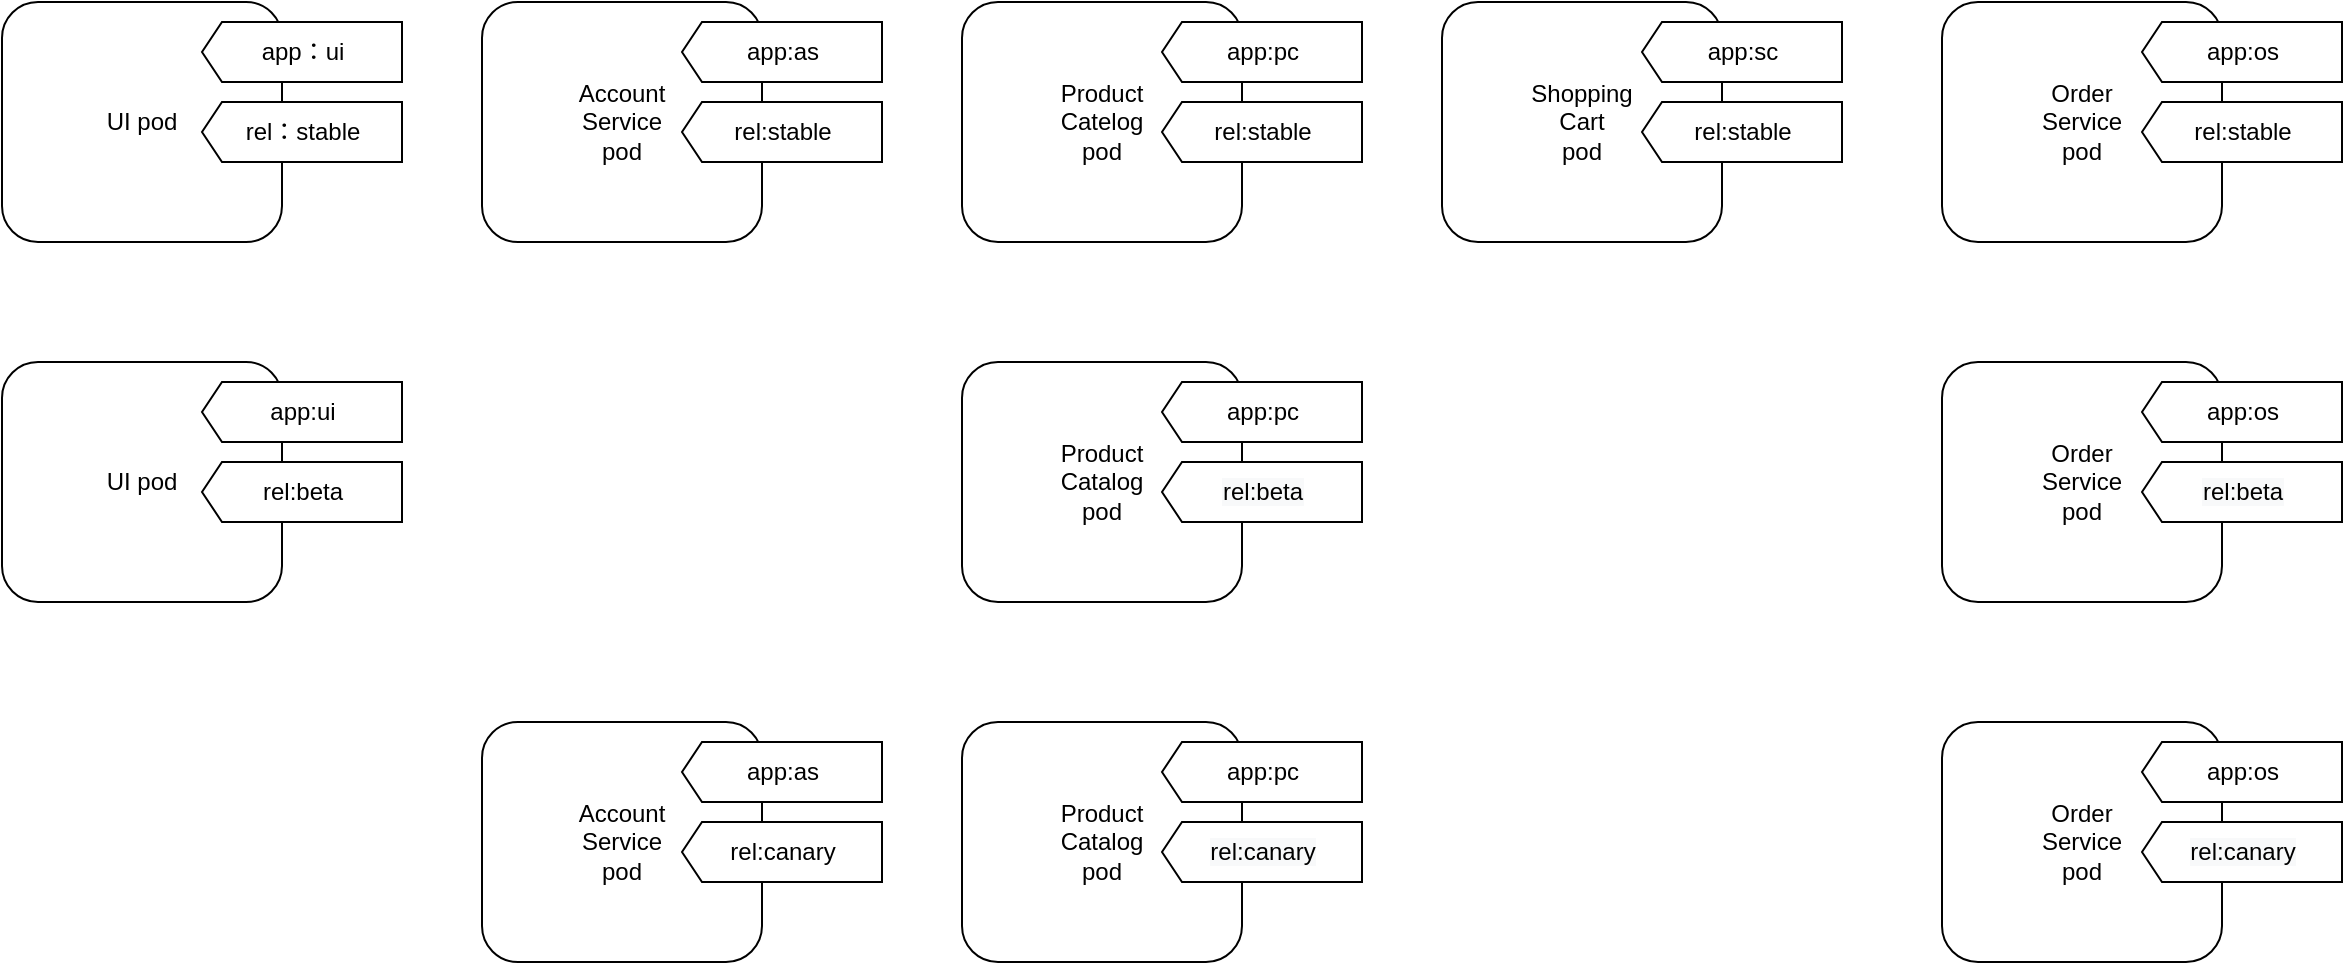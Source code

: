 <mxfile version="12.6.5" type="device"><diagram id="p9bfUi6wRrIsZZq0TQuh" name="Page-1"><mxGraphModel dx="1024" dy="592" grid="1" gridSize="10" guides="1" tooltips="1" connect="1" arrows="1" fold="1" page="1" pageScale="1" pageWidth="2339" pageHeight="3300" math="0" shadow="0"><root><mxCell id="0"/><mxCell id="1" parent="0"/><mxCell id="2eM-Hzi1xkWuRnquWYu5-1" value="UI pod" style="rounded=1;whiteSpace=wrap;html=1;" vertex="1" parent="1"><mxGeometry x="130" y="90" width="140" height="120" as="geometry"/></mxCell><mxCell id="2eM-Hzi1xkWuRnquWYu5-2" value="app：ui" style="html=1;shadow=0;dashed=0;align=center;verticalAlign=middle;shape=mxgraph.arrows2.arrow;dy=0;dx=10;notch=0;rotation=0;direction=west;" vertex="1" parent="1"><mxGeometry x="230" y="100" width="100" height="30" as="geometry"/></mxCell><mxCell id="2eM-Hzi1xkWuRnquWYu5-3" value="rel：stable" style="shadow=0;dashed=0;align=center;verticalAlign=middle;shape=mxgraph.arrows2.arrow;dy=0;dx=10;notch=0;rotation=0;gradientColor=none;gradientDirection=south;html=1;horizontal=1;direction=west;" vertex="1" parent="1"><mxGeometry x="230" y="140" width="100" height="30" as="geometry"/></mxCell><mxCell id="2eM-Hzi1xkWuRnquWYu5-4" value="Account&lt;br&gt;Service&lt;br&gt;pod" style="rounded=1;whiteSpace=wrap;html=1;" vertex="1" parent="1"><mxGeometry x="370" y="90" width="140" height="120" as="geometry"/></mxCell><mxCell id="2eM-Hzi1xkWuRnquWYu5-5" value="app:as" style="html=1;shadow=0;dashed=0;align=center;verticalAlign=middle;shape=mxgraph.arrows2.arrow;dy=0;dx=10;notch=0;rotation=0;direction=west;" vertex="1" parent="1"><mxGeometry x="470" y="100" width="100" height="30" as="geometry"/></mxCell><mxCell id="2eM-Hzi1xkWuRnquWYu5-6" value="rel:stable" style="html=1;shadow=0;dashed=0;align=center;verticalAlign=middle;shape=mxgraph.arrows2.arrow;dy=0;dx=10;notch=0;rotation=0;direction=west;" vertex="1" parent="1"><mxGeometry x="470" y="140" width="100" height="30" as="geometry"/></mxCell><mxCell id="2eM-Hzi1xkWuRnquWYu5-7" value="Product&lt;br&gt;Catelog&lt;br&gt;pod" style="rounded=1;whiteSpace=wrap;html=1;" vertex="1" parent="1"><mxGeometry x="610" y="90" width="140" height="120" as="geometry"/></mxCell><mxCell id="2eM-Hzi1xkWuRnquWYu5-8" value="app:pc" style="html=1;shadow=0;dashed=0;align=center;verticalAlign=middle;shape=mxgraph.arrows2.arrow;dy=0;dx=10;notch=0;rotation=0;direction=west;" vertex="1" parent="1"><mxGeometry x="710" y="100" width="100" height="30" as="geometry"/></mxCell><mxCell id="2eM-Hzi1xkWuRnquWYu5-9" value="rel:stable" style="html=1;shadow=0;dashed=0;align=center;verticalAlign=middle;shape=mxgraph.arrows2.arrow;dy=0;dx=10;notch=0;rotation=0;direction=west;" vertex="1" parent="1"><mxGeometry x="710" y="140" width="100" height="30" as="geometry"/></mxCell><mxCell id="2eM-Hzi1xkWuRnquWYu5-10" value="Shopping&lt;br&gt;Cart&lt;br&gt;pod" style="rounded=1;whiteSpace=wrap;html=1;" vertex="1" parent="1"><mxGeometry x="850" y="90" width="140" height="120" as="geometry"/></mxCell><mxCell id="2eM-Hzi1xkWuRnquWYu5-11" value="app:sc" style="html=1;shadow=0;dashed=0;align=center;verticalAlign=middle;shape=mxgraph.arrows2.arrow;dy=0;dx=10;notch=0;rotation=0;direction=west;" vertex="1" parent="1"><mxGeometry x="950" y="100" width="100" height="30" as="geometry"/></mxCell><mxCell id="2eM-Hzi1xkWuRnquWYu5-12" value="rel:stable" style="html=1;shadow=0;dashed=0;align=center;verticalAlign=middle;shape=mxgraph.arrows2.arrow;dy=0;dx=10;notch=0;rotation=0;direction=west;" vertex="1" parent="1"><mxGeometry x="950" y="140" width="100" height="30" as="geometry"/></mxCell><mxCell id="2eM-Hzi1xkWuRnquWYu5-13" value="Order&lt;br&gt;Service&lt;br&gt;pod" style="rounded=1;whiteSpace=wrap;html=1;" vertex="1" parent="1"><mxGeometry x="1100" y="90" width="140" height="120" as="geometry"/></mxCell><mxCell id="2eM-Hzi1xkWuRnquWYu5-14" value="app:os" style="html=1;shadow=0;dashed=0;align=center;verticalAlign=middle;shape=mxgraph.arrows2.arrow;dy=0;dx=10;notch=0;rotation=0;direction=west;" vertex="1" parent="1"><mxGeometry x="1200" y="100" width="100" height="30" as="geometry"/></mxCell><mxCell id="2eM-Hzi1xkWuRnquWYu5-15" value="rel:stable" style="html=1;shadow=0;dashed=0;align=center;verticalAlign=middle;shape=mxgraph.arrows2.arrow;dy=0;dx=10;notch=0;rotation=0;direction=west;" vertex="1" parent="1"><mxGeometry x="1200" y="140" width="100" height="30" as="geometry"/></mxCell><mxCell id="2eM-Hzi1xkWuRnquWYu5-16" value="UI pod" style="rounded=1;whiteSpace=wrap;html=1;" vertex="1" parent="1"><mxGeometry x="130" y="270" width="140" height="120" as="geometry"/></mxCell><mxCell id="2eM-Hzi1xkWuRnquWYu5-17" value="app:ui" style="html=1;shadow=0;dashed=0;align=center;verticalAlign=middle;shape=mxgraph.arrows2.arrow;dy=0;dx=10;notch=0;rotation=0;direction=west;" vertex="1" parent="1"><mxGeometry x="230" y="280" width="100" height="30" as="geometry"/></mxCell><mxCell id="2eM-Hzi1xkWuRnquWYu5-18" value="rel:beta" style="html=1;shadow=0;dashed=0;align=center;verticalAlign=middle;shape=mxgraph.arrows2.arrow;dy=0;dx=10;notch=0;rotation=0;direction=west;" vertex="1" parent="1"><mxGeometry x="230" y="320" width="100" height="30" as="geometry"/></mxCell><mxCell id="2eM-Hzi1xkWuRnquWYu5-22" value="Account&lt;br&gt;Service&lt;br&gt;pod" style="rounded=1;whiteSpace=wrap;html=1;" vertex="1" parent="1"><mxGeometry x="370" y="450" width="140" height="120" as="geometry"/></mxCell><mxCell id="2eM-Hzi1xkWuRnquWYu5-23" value="app:as" style="html=1;shadow=0;dashed=0;align=center;verticalAlign=middle;shape=mxgraph.arrows2.arrow;dy=0;dx=10;notch=0;rotation=0;direction=west;" vertex="1" parent="1"><mxGeometry x="470" y="460" width="100" height="30" as="geometry"/></mxCell><mxCell id="2eM-Hzi1xkWuRnquWYu5-24" value="rel:canary" style="html=1;shadow=0;dashed=0;align=center;verticalAlign=middle;shape=mxgraph.arrows2.arrow;dy=0;dx=10;notch=0;rotation=0;direction=west;" vertex="1" parent="1"><mxGeometry x="470" y="500" width="100" height="30" as="geometry"/></mxCell><mxCell id="2eM-Hzi1xkWuRnquWYu5-25" value="Product&lt;br&gt;Catalog&lt;br&gt;pod" style="rounded=1;whiteSpace=wrap;html=1;" vertex="1" parent="1"><mxGeometry x="610" y="450" width="140" height="120" as="geometry"/></mxCell><mxCell id="2eM-Hzi1xkWuRnquWYu5-26" value="app:pc" style="html=1;shadow=0;dashed=0;align=center;verticalAlign=middle;shape=mxgraph.arrows2.arrow;dy=0;dx=10;notch=0;rotation=0;direction=west;" vertex="1" parent="1"><mxGeometry x="710" y="460" width="100" height="30" as="geometry"/></mxCell><mxCell id="2eM-Hzi1xkWuRnquWYu5-27" value="&lt;span style=&quot;background-color: rgb(248 , 249 , 250)&quot;&gt;rel:canary&lt;/span&gt;" style="html=1;shadow=0;dashed=0;align=center;verticalAlign=middle;shape=mxgraph.arrows2.arrow;dy=0;dx=10;notch=0;rotation=0;direction=west;" vertex="1" parent="1"><mxGeometry x="710" y="500" width="100" height="30" as="geometry"/></mxCell><mxCell id="2eM-Hzi1xkWuRnquWYu5-28" value="Order&lt;br&gt;Service&lt;br&gt;pod" style="rounded=1;whiteSpace=wrap;html=1;" vertex="1" parent="1"><mxGeometry x="1100" y="450" width="140" height="120" as="geometry"/></mxCell><mxCell id="2eM-Hzi1xkWuRnquWYu5-29" value="app:os" style="html=1;shadow=0;dashed=0;align=center;verticalAlign=middle;shape=mxgraph.arrows2.arrow;dy=0;dx=10;notch=0;rotation=0;direction=west;" vertex="1" parent="1"><mxGeometry x="1200" y="460" width="100" height="30" as="geometry"/></mxCell><mxCell id="2eM-Hzi1xkWuRnquWYu5-30" value="&lt;span style=&quot;background-color: rgb(248 , 249 , 250)&quot;&gt;rel:canary&lt;/span&gt;" style="html=1;shadow=0;dashed=0;align=center;verticalAlign=middle;shape=mxgraph.arrows2.arrow;dy=0;dx=10;notch=0;rotation=0;direction=west;" vertex="1" parent="1"><mxGeometry x="1200" y="500" width="100" height="30" as="geometry"/></mxCell><mxCell id="2eM-Hzi1xkWuRnquWYu5-31" value="Product&lt;br&gt;Catalog&lt;br&gt;pod" style="rounded=1;whiteSpace=wrap;html=1;" vertex="1" parent="1"><mxGeometry x="610" y="270" width="140" height="120" as="geometry"/></mxCell><mxCell id="2eM-Hzi1xkWuRnquWYu5-32" value="app:pc" style="html=1;shadow=0;dashed=0;align=center;verticalAlign=middle;shape=mxgraph.arrows2.arrow;dy=0;dx=10;notch=0;rotation=0;direction=west;" vertex="1" parent="1"><mxGeometry x="710" y="280" width="100" height="30" as="geometry"/></mxCell><mxCell id="2eM-Hzi1xkWuRnquWYu5-33" value="&lt;span style=&quot;background-color: rgb(248 , 249 , 250)&quot;&gt;rel:beta&lt;/span&gt;" style="html=1;shadow=0;dashed=0;align=center;verticalAlign=middle;shape=mxgraph.arrows2.arrow;dy=0;dx=10;notch=0;rotation=0;direction=west;" vertex="1" parent="1"><mxGeometry x="710" y="320" width="100" height="30" as="geometry"/></mxCell><mxCell id="2eM-Hzi1xkWuRnquWYu5-34" value="Order&lt;br&gt;Service&lt;br&gt;pod" style="rounded=1;whiteSpace=wrap;html=1;" vertex="1" parent="1"><mxGeometry x="1100" y="270" width="140" height="120" as="geometry"/></mxCell><mxCell id="2eM-Hzi1xkWuRnquWYu5-35" value="app:os" style="html=1;shadow=0;dashed=0;align=center;verticalAlign=middle;shape=mxgraph.arrows2.arrow;dy=0;dx=10;notch=0;rotation=0;direction=west;" vertex="1" parent="1"><mxGeometry x="1200" y="280" width="100" height="30" as="geometry"/></mxCell><mxCell id="2eM-Hzi1xkWuRnquWYu5-36" value="&lt;span style=&quot;background-color: rgb(248 , 249 , 250)&quot;&gt;rel:beta&lt;/span&gt;" style="html=1;shadow=0;dashed=0;align=center;verticalAlign=middle;shape=mxgraph.arrows2.arrow;dy=0;dx=10;notch=0;rotation=0;direction=west;" vertex="1" parent="1"><mxGeometry x="1200" y="320" width="100" height="30" as="geometry"/></mxCell></root></mxGraphModel></diagram></mxfile>
